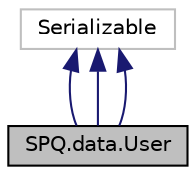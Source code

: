 digraph "SPQ.data.User"
{
  edge [fontname="Helvetica",fontsize="10",labelfontname="Helvetica",labelfontsize="10"];
  node [fontname="Helvetica",fontsize="10",shape=record];
  Node2 [label="SPQ.data.User",height=0.2,width=0.4,color="black", fillcolor="grey75", style="filled", fontcolor="black"];
  Node3 -> Node2 [dir="back",color="midnightblue",fontsize="10",style="solid"];
  Node3 [label="Serializable",height=0.2,width=0.4,color="grey75", fillcolor="white", style="filled"];
  Node3 -> Node2 [dir="back",color="midnightblue",fontsize="10",style="solid"];
  Node3 -> Node2 [dir="back",color="midnightblue",fontsize="10",style="solid"];
}
